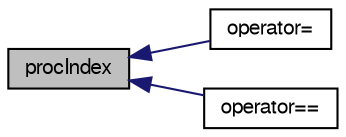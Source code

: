digraph "procIndex"
{
  bgcolor="transparent";
  edge [fontname="FreeSans",fontsize="10",labelfontname="FreeSans",labelfontsize="10"];
  node [fontname="FreeSans",fontsize="10",shape=record];
  rankdir="LR";
  Node92 [label="procIndex",height=0.2,width=0.4,color="black", fillcolor="grey75", style="filled", fontcolor="black"];
  Node92 -> Node93 [dir="back",color="midnightblue",fontsize="10",style="solid",fontname="FreeSans"];
  Node93 [label="operator=",height=0.2,width=0.4,color="black",URL="$a31474.html#a09933863da488d2e99992cebdae17e26"];
  Node92 -> Node94 [dir="back",color="midnightblue",fontsize="10",style="solid",fontname="FreeSans"];
  Node94 [label="operator==",height=0.2,width=0.4,color="black",URL="$a31474.html#ab7de6f8211f72e94224c4b71ce0d92d0"];
}
